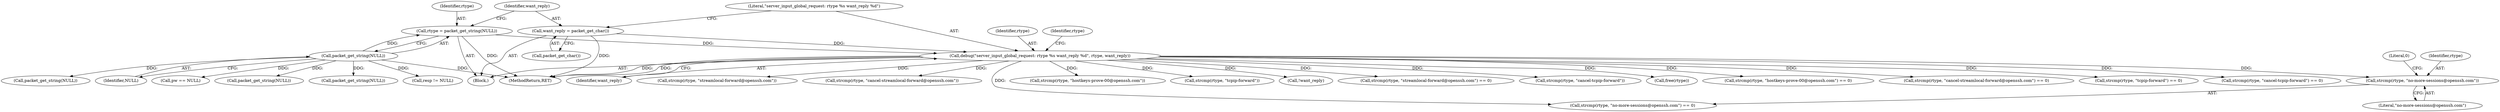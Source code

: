 digraph "0_src_c76fac666ea038753294f2ac94d310f8adece9ce@pointer" {
"1000425" [label="(Call,strcmp(rtype, \"no-more-sessions@openssh.com\"))"];
"1000132" [label="(Call,debug(\"server_input_global_request: rtype %s want_reply %d\", rtype, want_reply))"];
"1000125" [label="(Call,rtype = packet_get_string(NULL))"];
"1000127" [label="(Call,packet_get_string(NULL))"];
"1000129" [label="(Call,want_reply = packet_get_char())"];
"1000133" [label="(Literal,\"server_input_global_request: rtype %s want_reply %d\")"];
"1000294" [label="(Call,packet_get_string(NULL))"];
"1000438" [label="(Call,strcmp(rtype, \"hostkeys-prove-00@openssh.com\") == 0)"];
"1000388" [label="(Call,strcmp(rtype, \"cancel-streamlocal-forward@openssh.com\") == 0)"];
"1000477" [label="(MethodReturn,RET)"];
"1000137" [label="(Call,strcmp(rtype, \"tcpip-forward\") == 0)"];
"1000128" [label="(Identifier,NULL)"];
"1000277" [label="(Call,strcmp(rtype, \"cancel-tcpip-forward\") == 0)"];
"1000134" [label="(Identifier,rtype)"];
"1000324" [label="(Call,strcmp(rtype, \"streamlocal-forward@openssh.com\"))"];
"1000389" [label="(Call,strcmp(rtype, \"cancel-streamlocal-forward@openssh.com\"))"];
"1000125" [label="(Call,rtype = packet_get_string(NULL))"];
"1000152" [label="(Call,pw == NULL)"];
"1000424" [label="(Call,strcmp(rtype, \"no-more-sessions@openssh.com\") == 0)"];
"1000439" [label="(Call,strcmp(rtype, \"hostkeys-prove-00@openssh.com\"))"];
"1000129" [label="(Call,want_reply = packet_get_char())"];
"1000138" [label="(Call,strcmp(rtype, \"tcpip-forward\"))"];
"1000127" [label="(Call,packet_get_string(NULL))"];
"1000126" [label="(Identifier,rtype)"];
"1000130" [label="(Identifier,want_reply)"];
"1000205" [label="(Call,!want_reply)"];
"1000428" [label="(Literal,0)"];
"1000135" [label="(Identifier,want_reply)"];
"1000405" [label="(Call,packet_get_string(NULL))"];
"1000425" [label="(Call,strcmp(rtype, \"no-more-sessions@openssh.com\"))"];
"1000139" [label="(Identifier,rtype)"];
"1000323" [label="(Call,strcmp(rtype, \"streamlocal-forward@openssh.com\") == 0)"];
"1000109" [label="(Block,)"];
"1000132" [label="(Call,debug(\"server_input_global_request: rtype %s want_reply %d\", rtype, want_reply))"];
"1000340" [label="(Call,packet_get_string(NULL))"];
"1000427" [label="(Literal,\"no-more-sessions@openssh.com\")"];
"1000426" [label="(Identifier,rtype)"];
"1000278" [label="(Call,strcmp(rtype, \"cancel-tcpip-forward\"))"];
"1000471" [label="(Call,free(rtype))"];
"1000131" [label="(Call,packet_get_char())"];
"1000460" [label="(Call,resp != NULL)"];
"1000425" -> "1000424"  [label="AST: "];
"1000425" -> "1000427"  [label="CFG: "];
"1000426" -> "1000425"  [label="AST: "];
"1000427" -> "1000425"  [label="AST: "];
"1000428" -> "1000425"  [label="CFG: "];
"1000132" -> "1000425"  [label="DDG: "];
"1000132" -> "1000109"  [label="AST: "];
"1000132" -> "1000135"  [label="CFG: "];
"1000133" -> "1000132"  [label="AST: "];
"1000134" -> "1000132"  [label="AST: "];
"1000135" -> "1000132"  [label="AST: "];
"1000139" -> "1000132"  [label="CFG: "];
"1000132" -> "1000477"  [label="DDG: "];
"1000132" -> "1000477"  [label="DDG: "];
"1000125" -> "1000132"  [label="DDG: "];
"1000129" -> "1000132"  [label="DDG: "];
"1000132" -> "1000137"  [label="DDG: "];
"1000132" -> "1000138"  [label="DDG: "];
"1000132" -> "1000205"  [label="DDG: "];
"1000132" -> "1000277"  [label="DDG: "];
"1000132" -> "1000278"  [label="DDG: "];
"1000132" -> "1000323"  [label="DDG: "];
"1000132" -> "1000324"  [label="DDG: "];
"1000132" -> "1000388"  [label="DDG: "];
"1000132" -> "1000389"  [label="DDG: "];
"1000132" -> "1000424"  [label="DDG: "];
"1000132" -> "1000438"  [label="DDG: "];
"1000132" -> "1000439"  [label="DDG: "];
"1000132" -> "1000471"  [label="DDG: "];
"1000125" -> "1000109"  [label="AST: "];
"1000125" -> "1000127"  [label="CFG: "];
"1000126" -> "1000125"  [label="AST: "];
"1000127" -> "1000125"  [label="AST: "];
"1000130" -> "1000125"  [label="CFG: "];
"1000125" -> "1000477"  [label="DDG: "];
"1000127" -> "1000125"  [label="DDG: "];
"1000127" -> "1000128"  [label="CFG: "];
"1000128" -> "1000127"  [label="AST: "];
"1000127" -> "1000477"  [label="DDG: "];
"1000127" -> "1000152"  [label="DDG: "];
"1000127" -> "1000294"  [label="DDG: "];
"1000127" -> "1000340"  [label="DDG: "];
"1000127" -> "1000405"  [label="DDG: "];
"1000127" -> "1000460"  [label="DDG: "];
"1000129" -> "1000109"  [label="AST: "];
"1000129" -> "1000131"  [label="CFG: "];
"1000130" -> "1000129"  [label="AST: "];
"1000131" -> "1000129"  [label="AST: "];
"1000133" -> "1000129"  [label="CFG: "];
"1000129" -> "1000477"  [label="DDG: "];
}
